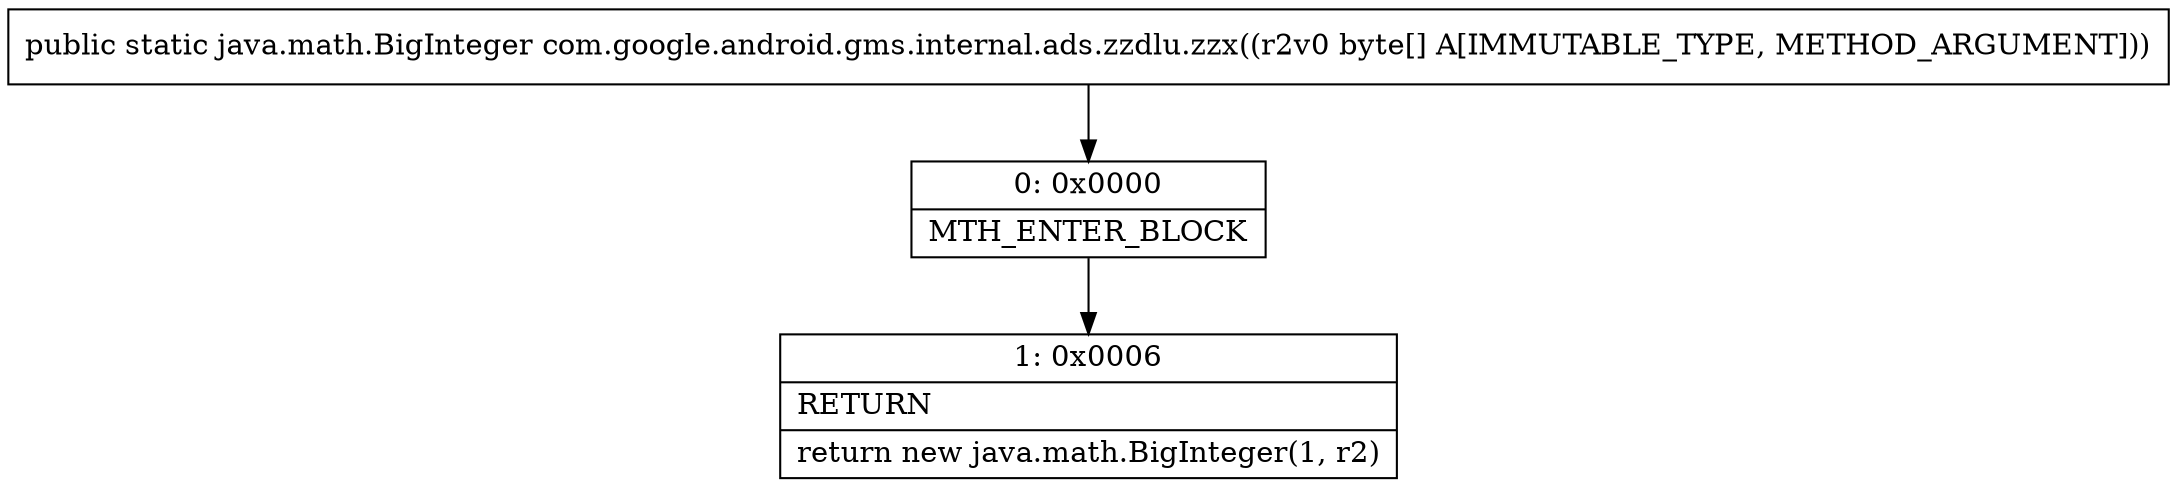 digraph "CFG forcom.google.android.gms.internal.ads.zzdlu.zzx([B)Ljava\/math\/BigInteger;" {
Node_0 [shape=record,label="{0\:\ 0x0000|MTH_ENTER_BLOCK\l}"];
Node_1 [shape=record,label="{1\:\ 0x0006|RETURN\l|return new java.math.BigInteger(1, r2)\l}"];
MethodNode[shape=record,label="{public static java.math.BigInteger com.google.android.gms.internal.ads.zzdlu.zzx((r2v0 byte[] A[IMMUTABLE_TYPE, METHOD_ARGUMENT])) }"];
MethodNode -> Node_0;
Node_0 -> Node_1;
}

